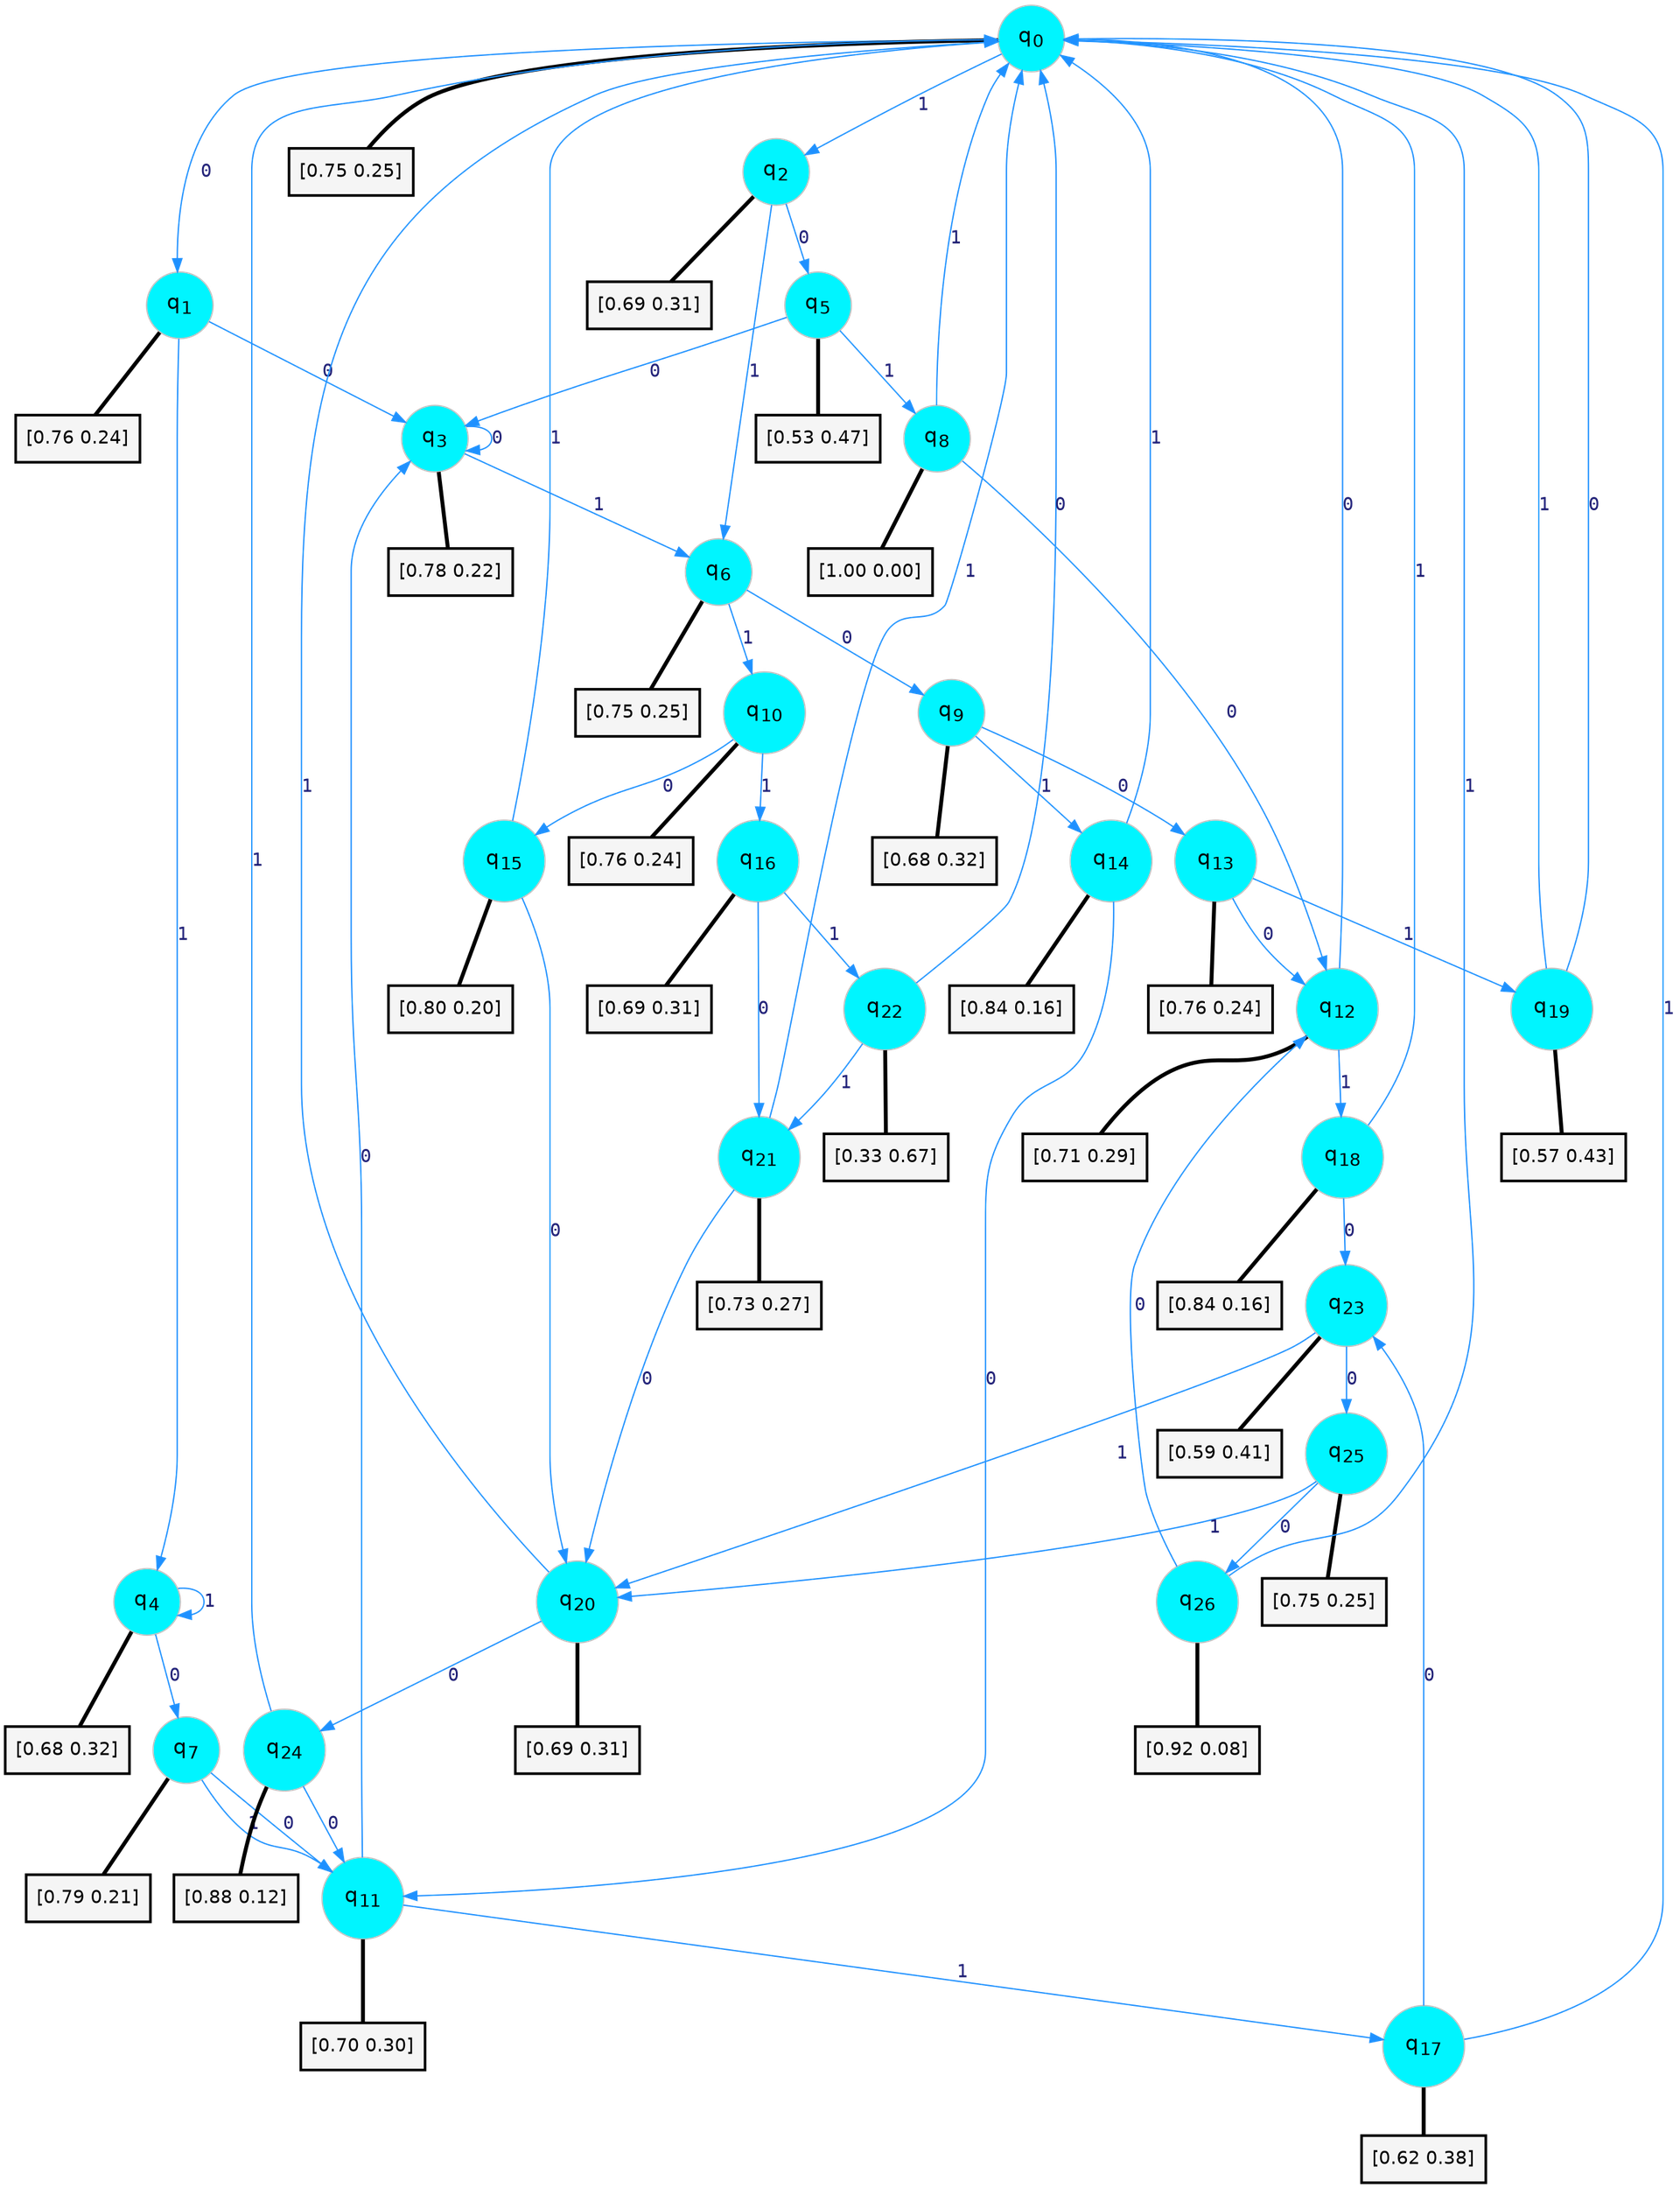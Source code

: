 digraph G {
graph [
bgcolor=transparent, dpi=300, rankdir=TD, size="40,25"];
node [
color=gray, fillcolor=turquoise1, fontcolor=black, fontname=Helvetica, fontsize=16, fontweight=bold, shape=circle, style=filled];
edge [
arrowsize=1, color=dodgerblue1, fontcolor=midnightblue, fontname=courier, fontweight=bold, penwidth=1, style=solid, weight=20];
0[label=<q<SUB>0</SUB>>];
1[label=<q<SUB>1</SUB>>];
2[label=<q<SUB>2</SUB>>];
3[label=<q<SUB>3</SUB>>];
4[label=<q<SUB>4</SUB>>];
5[label=<q<SUB>5</SUB>>];
6[label=<q<SUB>6</SUB>>];
7[label=<q<SUB>7</SUB>>];
8[label=<q<SUB>8</SUB>>];
9[label=<q<SUB>9</SUB>>];
10[label=<q<SUB>10</SUB>>];
11[label=<q<SUB>11</SUB>>];
12[label=<q<SUB>12</SUB>>];
13[label=<q<SUB>13</SUB>>];
14[label=<q<SUB>14</SUB>>];
15[label=<q<SUB>15</SUB>>];
16[label=<q<SUB>16</SUB>>];
17[label=<q<SUB>17</SUB>>];
18[label=<q<SUB>18</SUB>>];
19[label=<q<SUB>19</SUB>>];
20[label=<q<SUB>20</SUB>>];
21[label=<q<SUB>21</SUB>>];
22[label=<q<SUB>22</SUB>>];
23[label=<q<SUB>23</SUB>>];
24[label=<q<SUB>24</SUB>>];
25[label=<q<SUB>25</SUB>>];
26[label=<q<SUB>26</SUB>>];
27[label="[0.75 0.25]", shape=box,fontcolor=black, fontname=Helvetica, fontsize=14, penwidth=2, fillcolor=whitesmoke,color=black];
28[label="[0.76 0.24]", shape=box,fontcolor=black, fontname=Helvetica, fontsize=14, penwidth=2, fillcolor=whitesmoke,color=black];
29[label="[0.69 0.31]", shape=box,fontcolor=black, fontname=Helvetica, fontsize=14, penwidth=2, fillcolor=whitesmoke,color=black];
30[label="[0.78 0.22]", shape=box,fontcolor=black, fontname=Helvetica, fontsize=14, penwidth=2, fillcolor=whitesmoke,color=black];
31[label="[0.68 0.32]", shape=box,fontcolor=black, fontname=Helvetica, fontsize=14, penwidth=2, fillcolor=whitesmoke,color=black];
32[label="[0.53 0.47]", shape=box,fontcolor=black, fontname=Helvetica, fontsize=14, penwidth=2, fillcolor=whitesmoke,color=black];
33[label="[0.75 0.25]", shape=box,fontcolor=black, fontname=Helvetica, fontsize=14, penwidth=2, fillcolor=whitesmoke,color=black];
34[label="[0.79 0.21]", shape=box,fontcolor=black, fontname=Helvetica, fontsize=14, penwidth=2, fillcolor=whitesmoke,color=black];
35[label="[1.00 0.00]", shape=box,fontcolor=black, fontname=Helvetica, fontsize=14, penwidth=2, fillcolor=whitesmoke,color=black];
36[label="[0.68 0.32]", shape=box,fontcolor=black, fontname=Helvetica, fontsize=14, penwidth=2, fillcolor=whitesmoke,color=black];
37[label="[0.76 0.24]", shape=box,fontcolor=black, fontname=Helvetica, fontsize=14, penwidth=2, fillcolor=whitesmoke,color=black];
38[label="[0.70 0.30]", shape=box,fontcolor=black, fontname=Helvetica, fontsize=14, penwidth=2, fillcolor=whitesmoke,color=black];
39[label="[0.71 0.29]", shape=box,fontcolor=black, fontname=Helvetica, fontsize=14, penwidth=2, fillcolor=whitesmoke,color=black];
40[label="[0.76 0.24]", shape=box,fontcolor=black, fontname=Helvetica, fontsize=14, penwidth=2, fillcolor=whitesmoke,color=black];
41[label="[0.84 0.16]", shape=box,fontcolor=black, fontname=Helvetica, fontsize=14, penwidth=2, fillcolor=whitesmoke,color=black];
42[label="[0.80 0.20]", shape=box,fontcolor=black, fontname=Helvetica, fontsize=14, penwidth=2, fillcolor=whitesmoke,color=black];
43[label="[0.69 0.31]", shape=box,fontcolor=black, fontname=Helvetica, fontsize=14, penwidth=2, fillcolor=whitesmoke,color=black];
44[label="[0.62 0.38]", shape=box,fontcolor=black, fontname=Helvetica, fontsize=14, penwidth=2, fillcolor=whitesmoke,color=black];
45[label="[0.84 0.16]", shape=box,fontcolor=black, fontname=Helvetica, fontsize=14, penwidth=2, fillcolor=whitesmoke,color=black];
46[label="[0.57 0.43]", shape=box,fontcolor=black, fontname=Helvetica, fontsize=14, penwidth=2, fillcolor=whitesmoke,color=black];
47[label="[0.69 0.31]", shape=box,fontcolor=black, fontname=Helvetica, fontsize=14, penwidth=2, fillcolor=whitesmoke,color=black];
48[label="[0.73 0.27]", shape=box,fontcolor=black, fontname=Helvetica, fontsize=14, penwidth=2, fillcolor=whitesmoke,color=black];
49[label="[0.33 0.67]", shape=box,fontcolor=black, fontname=Helvetica, fontsize=14, penwidth=2, fillcolor=whitesmoke,color=black];
50[label="[0.59 0.41]", shape=box,fontcolor=black, fontname=Helvetica, fontsize=14, penwidth=2, fillcolor=whitesmoke,color=black];
51[label="[0.88 0.12]", shape=box,fontcolor=black, fontname=Helvetica, fontsize=14, penwidth=2, fillcolor=whitesmoke,color=black];
52[label="[0.75 0.25]", shape=box,fontcolor=black, fontname=Helvetica, fontsize=14, penwidth=2, fillcolor=whitesmoke,color=black];
53[label="[0.92 0.08]", shape=box,fontcolor=black, fontname=Helvetica, fontsize=14, penwidth=2, fillcolor=whitesmoke,color=black];
0->1 [label=0];
0->2 [label=1];
0->27 [arrowhead=none, penwidth=3,color=black];
1->3 [label=0];
1->4 [label=1];
1->28 [arrowhead=none, penwidth=3,color=black];
2->5 [label=0];
2->6 [label=1];
2->29 [arrowhead=none, penwidth=3,color=black];
3->3 [label=0];
3->6 [label=1];
3->30 [arrowhead=none, penwidth=3,color=black];
4->7 [label=0];
4->4 [label=1];
4->31 [arrowhead=none, penwidth=3,color=black];
5->3 [label=0];
5->8 [label=1];
5->32 [arrowhead=none, penwidth=3,color=black];
6->9 [label=0];
6->10 [label=1];
6->33 [arrowhead=none, penwidth=3,color=black];
7->11 [label=0];
7->11 [label=1];
7->34 [arrowhead=none, penwidth=3,color=black];
8->12 [label=0];
8->0 [label=1];
8->35 [arrowhead=none, penwidth=3,color=black];
9->13 [label=0];
9->14 [label=1];
9->36 [arrowhead=none, penwidth=3,color=black];
10->15 [label=0];
10->16 [label=1];
10->37 [arrowhead=none, penwidth=3,color=black];
11->3 [label=0];
11->17 [label=1];
11->38 [arrowhead=none, penwidth=3,color=black];
12->0 [label=0];
12->18 [label=1];
12->39 [arrowhead=none, penwidth=3,color=black];
13->12 [label=0];
13->19 [label=1];
13->40 [arrowhead=none, penwidth=3,color=black];
14->11 [label=0];
14->0 [label=1];
14->41 [arrowhead=none, penwidth=3,color=black];
15->20 [label=0];
15->0 [label=1];
15->42 [arrowhead=none, penwidth=3,color=black];
16->21 [label=0];
16->22 [label=1];
16->43 [arrowhead=none, penwidth=3,color=black];
17->23 [label=0];
17->0 [label=1];
17->44 [arrowhead=none, penwidth=3,color=black];
18->23 [label=0];
18->0 [label=1];
18->45 [arrowhead=none, penwidth=3,color=black];
19->0 [label=0];
19->0 [label=1];
19->46 [arrowhead=none, penwidth=3,color=black];
20->24 [label=0];
20->0 [label=1];
20->47 [arrowhead=none, penwidth=3,color=black];
21->20 [label=0];
21->0 [label=1];
21->48 [arrowhead=none, penwidth=3,color=black];
22->0 [label=0];
22->21 [label=1];
22->49 [arrowhead=none, penwidth=3,color=black];
23->25 [label=0];
23->20 [label=1];
23->50 [arrowhead=none, penwidth=3,color=black];
24->11 [label=0];
24->0 [label=1];
24->51 [arrowhead=none, penwidth=3,color=black];
25->26 [label=0];
25->20 [label=1];
25->52 [arrowhead=none, penwidth=3,color=black];
26->12 [label=0];
26->0 [label=1];
26->53 [arrowhead=none, penwidth=3,color=black];
}
